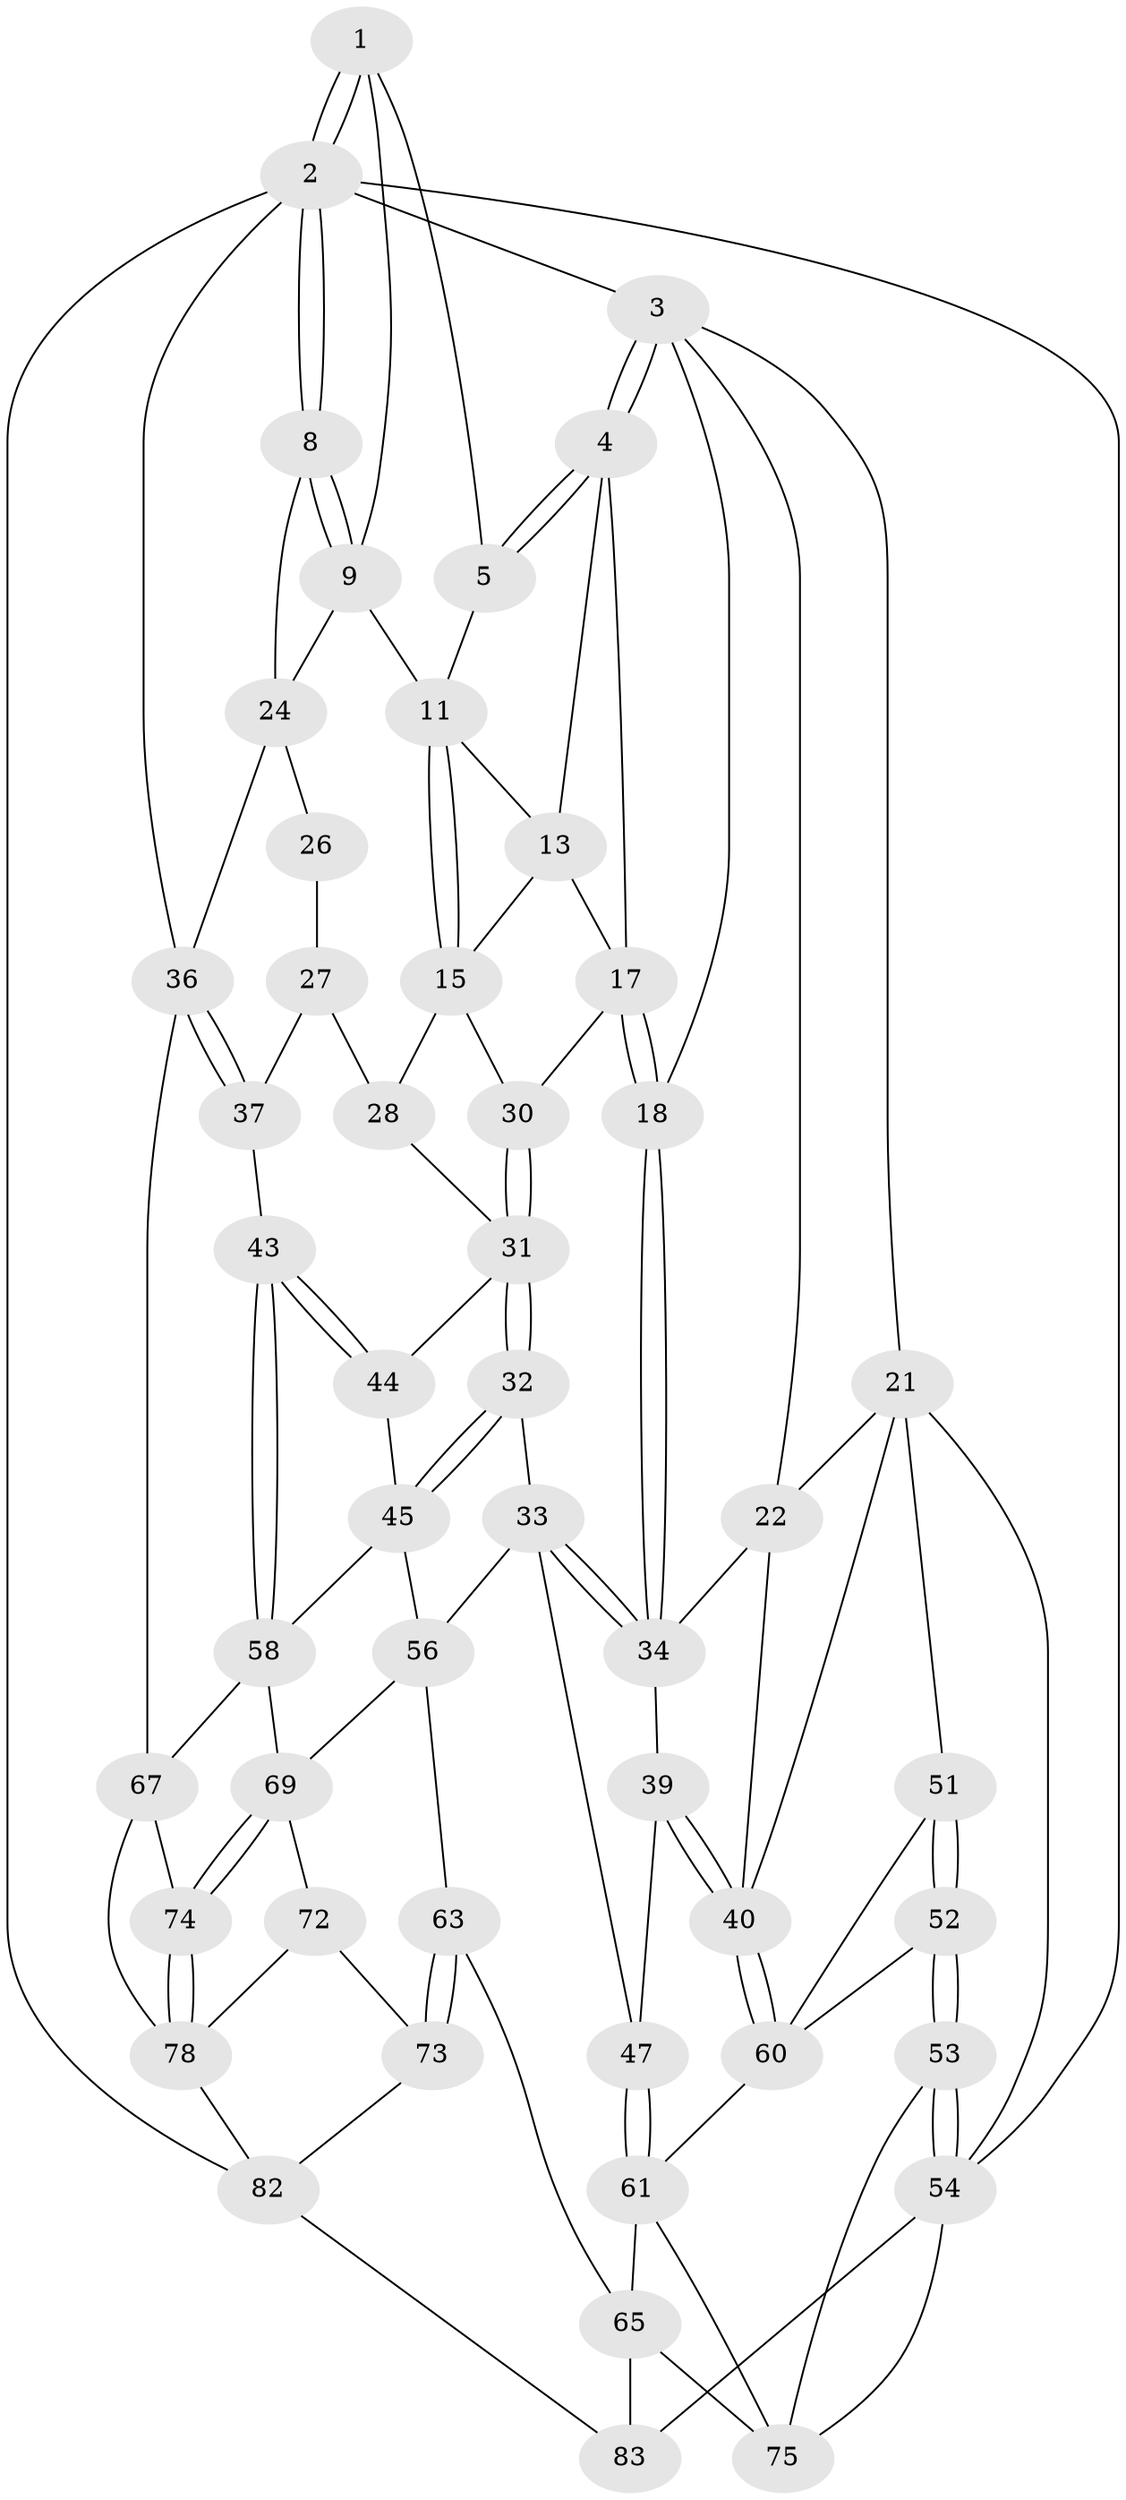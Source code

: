 // original degree distribution, {3: 0.023529411764705882, 6: 0.21176470588235294, 5: 0.5176470588235295, 4: 0.24705882352941178}
// Generated by graph-tools (version 1.1) at 2025/42/03/06/25 10:42:31]
// undirected, 50 vertices, 115 edges
graph export_dot {
graph [start="1"]
  node [color=gray90,style=filled];
  1 [pos="+0.9610060187507563+0",super="+6"];
  2 [pos="+1+0",super="+49"];
  3 [pos="+0.3460740106527343+0",super="+19"];
  4 [pos="+0.4402294699614787+0",super="+14"];
  5 [pos="+0.6458355240388612+0",super="+7"];
  8 [pos="+1+0.19713766763792748"];
  9 [pos="+0.912123895551101+0.08370777020435359",super="+10"];
  11 [pos="+0.8642261852821398+0.2509745749986466",super="+12"];
  13 [pos="+0.7276371114315832+0.1882307535540834",super="+16"];
  15 [pos="+0.8192986179445011+0.3465489006937288",super="+29"];
  17 [pos="+0.6422681207877485+0.2650430191536494",super="+20"];
  18 [pos="+0.40462143101224834+0.23398281544397762"];
  21 [pos="+0+0.3205917917603497",super="+48"];
  22 [pos="+0.007718788987806075+0.2907743489779986",super="+23"];
  24 [pos="+1+0.2711008714231997",super="+25"];
  26 [pos="+0.9435135430568328+0.36494034034082984"];
  27 [pos="+0.8326830631975328+0.3760387704368148",super="+38"];
  28 [pos="+0.8222432907373709+0.37085271758494237"];
  30 [pos="+0.6494890399803755+0.38047305835020845"];
  31 [pos="+0.5912744988998052+0.481300604392277",super="+42"];
  32 [pos="+0.5870293093259022+0.4855692576216778"];
  33 [pos="+0.5644944880718746+0.4872275718428182",super="+46"];
  34 [pos="+0.3920235744555027+0.34475324496467963",super="+35"];
  36 [pos="+1+0.6059332895133237",super="+50"];
  37 [pos="+0.9822889993081955+0.5854259724573329"];
  39 [pos="+0.22751461444938578+0.5416573013197126"];
  40 [pos="+0.20913295088747796+0.5587315842232615",super="+41"];
  43 [pos="+0.9624563907883076+0.592324535899456"];
  44 [pos="+0.7989149953905467+0.4738048109810354"];
  45 [pos="+0.7104495484880876+0.5912976846810591",super="+55"];
  47 [pos="+0.46927972478190877+0.6214495280679694"];
  51 [pos="+0+0.5894807289776377"];
  52 [pos="+0+0.8924003091594891",super="+71"];
  53 [pos="+0+1",super="+77"];
  54 [pos="+0+1",super="+84"];
  56 [pos="+0.5811961517206236+0.7252788866845281",super="+57"];
  58 [pos="+0.8491653467995096+0.6596001627897803",super="+59"];
  60 [pos="+0.17908952559577337+0.626685177694923",super="+62"];
  61 [pos="+0.31152469347693595+0.7710795931730632",super="+66"];
  63 [pos="+0.5021056004098561+0.78985683760323",super="+64"];
  65 [pos="+0.42140525468677625+0.830077469959843",super="+80"];
  67 [pos="+1+0.8367944603832984",super="+68"];
  69 [pos="+0.7839840755342069+0.7512505070866579",super="+70"];
  72 [pos="+0.6654245579734691+0.8894203886590302"];
  73 [pos="+0.6609707781023598+0.889536603324362",super="+81"];
  74 [pos="+0.8523192072394391+0.8598264678529027"];
  75 [pos="+0.27954465685215873+0.8813668797148091",super="+76"];
  78 [pos="+0.8638086506914853+0.977356302890715",super="+79"];
  82 [pos="+0.436043318765064+1",super="+85"];
  83 [pos="+0.36307904326190327+1"];
  1 -- 2;
  1 -- 2;
  1 -- 9;
  1 -- 5;
  2 -- 3;
  2 -- 8;
  2 -- 8;
  2 -- 36;
  2 -- 82;
  2 -- 54;
  3 -- 4;
  3 -- 4;
  3 -- 21;
  3 -- 18;
  3 -- 22;
  4 -- 5;
  4 -- 5;
  4 -- 17;
  4 -- 13;
  5 -- 11;
  8 -- 9;
  8 -- 9;
  8 -- 24;
  9 -- 24;
  9 -- 11;
  11 -- 15;
  11 -- 15;
  11 -- 13;
  13 -- 15;
  13 -- 17;
  15 -- 28;
  15 -- 30;
  17 -- 18;
  17 -- 18;
  17 -- 30;
  18 -- 34;
  18 -- 34;
  21 -- 22;
  21 -- 54;
  21 -- 40;
  21 -- 51;
  22 -- 40;
  22 -- 34;
  24 -- 26;
  24 -- 36;
  26 -- 27 [weight=2];
  27 -- 28;
  27 -- 37;
  28 -- 31;
  30 -- 31;
  30 -- 31;
  31 -- 32;
  31 -- 32;
  31 -- 44;
  32 -- 33;
  32 -- 45;
  32 -- 45;
  33 -- 34;
  33 -- 34;
  33 -- 47;
  33 -- 56;
  34 -- 39;
  36 -- 37;
  36 -- 37;
  36 -- 67;
  37 -- 43;
  39 -- 40;
  39 -- 40;
  39 -- 47;
  40 -- 60;
  40 -- 60;
  43 -- 44;
  43 -- 44;
  43 -- 58;
  43 -- 58;
  44 -- 45;
  45 -- 56;
  45 -- 58;
  47 -- 61;
  47 -- 61;
  51 -- 52;
  51 -- 52;
  51 -- 60;
  52 -- 53 [weight=2];
  52 -- 53;
  52 -- 60;
  53 -- 54;
  53 -- 54;
  53 -- 75;
  54 -- 83;
  54 -- 75;
  56 -- 63;
  56 -- 69;
  58 -- 69;
  58 -- 67;
  60 -- 61;
  61 -- 65;
  61 -- 75;
  63 -- 73 [weight=2];
  63 -- 73;
  63 -- 65;
  65 -- 83;
  65 -- 75;
  67 -- 78;
  67 -- 74;
  69 -- 74;
  69 -- 74;
  69 -- 72;
  72 -- 73;
  72 -- 78;
  73 -- 82;
  74 -- 78;
  74 -- 78;
  78 -- 82;
  82 -- 83;
}
